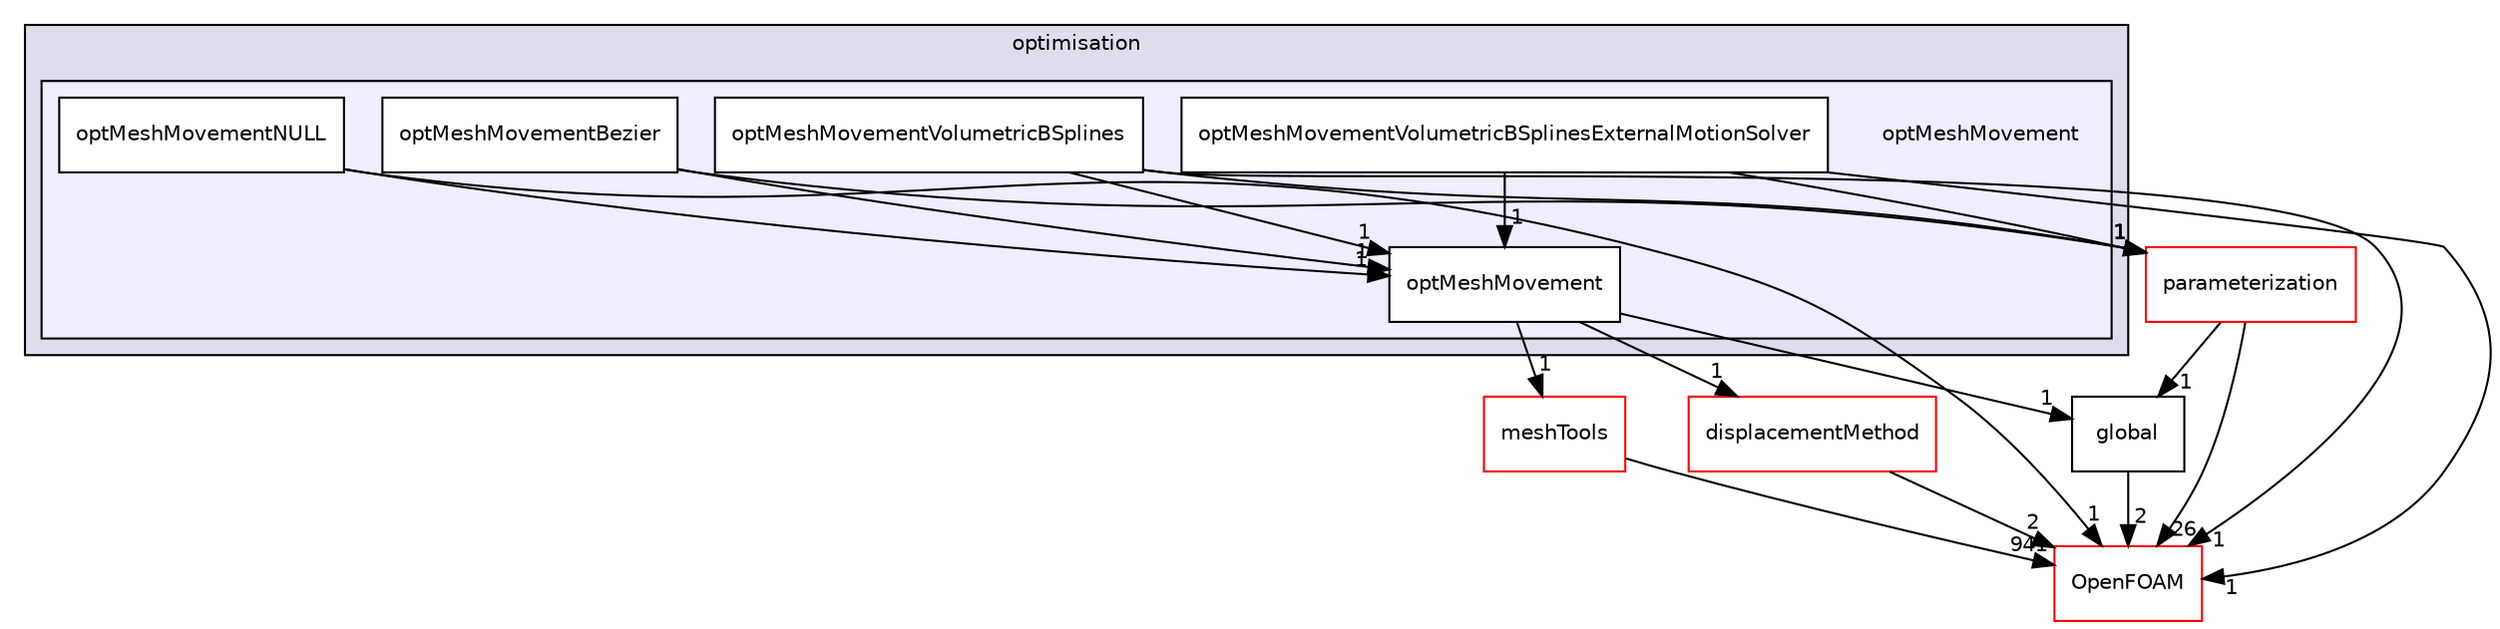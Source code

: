 digraph "src/optimisation/adjointOptimisation/adjoint/optimisation/optMeshMovement" {
  bgcolor=transparent;
  compound=true
  node [ fontsize="10", fontname="Helvetica"];
  edge [ labelfontsize="10", labelfontname="Helvetica"];
  subgraph clusterdir_4c08a66c3363b1709c4529c1c6cd2d18 {
    graph [ bgcolor="#ddddee", pencolor="black", label="optimisation" fontname="Helvetica", fontsize="10", URL="dir_4c08a66c3363b1709c4529c1c6cd2d18.html"]
  subgraph clusterdir_f33cf6d3df2df90519c8bae008080c01 {
    graph [ bgcolor="#eeeeff", pencolor="black", label="" URL="dir_f33cf6d3df2df90519c8bae008080c01.html"];
    dir_f33cf6d3df2df90519c8bae008080c01 [shape=plaintext label="optMeshMovement"];
    dir_09a1049f63232b02df57dfefdc67d2c6 [shape=box label="optMeshMovement" color="black" fillcolor="white" style="filled" URL="dir_09a1049f63232b02df57dfefdc67d2c6.html"];
    dir_d852da442223a29840000936b33d939e [shape=box label="optMeshMovementBezier" color="black" fillcolor="white" style="filled" URL="dir_d852da442223a29840000936b33d939e.html"];
    dir_4906c16db5d84375255130a39241e9f2 [shape=box label="optMeshMovementNULL" color="black" fillcolor="white" style="filled" URL="dir_4906c16db5d84375255130a39241e9f2.html"];
    dir_a0c2f2d176b036283b70c1484a286f8e [shape=box label="optMeshMovementVolumetricBSplines" color="black" fillcolor="white" style="filled" URL="dir_a0c2f2d176b036283b70c1484a286f8e.html"];
    dir_a53ebabae7d0cbb17bda6b2c4108d9cb [shape=box label="optMeshMovementVolumetricBSplinesExternalMotionSolver" color="black" fillcolor="white" style="filled" URL="dir_a53ebabae7d0cbb17bda6b2c4108d9cb.html"];
  }
  }
  dir_36c1c593bb5d5a705c176492dbdd0852 [shape=box label="displacementMethod" color="red" URL="dir_36c1c593bb5d5a705c176492dbdd0852.html"];
  dir_ae30ad0bef50cf391b24c614251bb9fd [shape=box label="meshTools" color="red" URL="dir_ae30ad0bef50cf391b24c614251bb9fd.html"];
  dir_b99de617d441e60a7bad4cdf0a5e480b [shape=box label="parameterization" color="red" URL="dir_b99de617d441e60a7bad4cdf0a5e480b.html"];
  dir_c5473ff19b20e6ec4dfe5c310b3778a8 [shape=box label="OpenFOAM" color="red" URL="dir_c5473ff19b20e6ec4dfe5c310b3778a8.html"];
  dir_dd56dc4c5f6c51768e20e60d3fce2a94 [shape=box label="global" URL="dir_dd56dc4c5f6c51768e20e60d3fce2a94.html"];
  dir_36c1c593bb5d5a705c176492dbdd0852->dir_c5473ff19b20e6ec4dfe5c310b3778a8 [headlabel="2", labeldistance=1.5 headhref="dir_002798_002151.html"];
  dir_ae30ad0bef50cf391b24c614251bb9fd->dir_c5473ff19b20e6ec4dfe5c310b3778a8 [headlabel="941", labeldistance=1.5 headhref="dir_001949_002151.html"];
  dir_d852da442223a29840000936b33d939e->dir_b99de617d441e60a7bad4cdf0a5e480b [headlabel="1", labeldistance=1.5 headhref="dir_002868_002883.html"];
  dir_d852da442223a29840000936b33d939e->dir_09a1049f63232b02df57dfefdc67d2c6 [headlabel="1", labeldistance=1.5 headhref="dir_002868_002867.html"];
  dir_a0c2f2d176b036283b70c1484a286f8e->dir_b99de617d441e60a7bad4cdf0a5e480b [headlabel="1", labeldistance=1.5 headhref="dir_002870_002883.html"];
  dir_a0c2f2d176b036283b70c1484a286f8e->dir_c5473ff19b20e6ec4dfe5c310b3778a8 [headlabel="1", labeldistance=1.5 headhref="dir_002870_002151.html"];
  dir_a0c2f2d176b036283b70c1484a286f8e->dir_09a1049f63232b02df57dfefdc67d2c6 [headlabel="1", labeldistance=1.5 headhref="dir_002870_002867.html"];
  dir_4906c16db5d84375255130a39241e9f2->dir_c5473ff19b20e6ec4dfe5c310b3778a8 [headlabel="1", labeldistance=1.5 headhref="dir_002869_002151.html"];
  dir_4906c16db5d84375255130a39241e9f2->dir_09a1049f63232b02df57dfefdc67d2c6 [headlabel="1", labeldistance=1.5 headhref="dir_002869_002867.html"];
  dir_b99de617d441e60a7bad4cdf0a5e480b->dir_c5473ff19b20e6ec4dfe5c310b3778a8 [headlabel="26", labeldistance=1.5 headhref="dir_002883_002151.html"];
  dir_b99de617d441e60a7bad4cdf0a5e480b->dir_dd56dc4c5f6c51768e20e60d3fce2a94 [headlabel="1", labeldistance=1.5 headhref="dir_002883_002819.html"];
  dir_a53ebabae7d0cbb17bda6b2c4108d9cb->dir_b99de617d441e60a7bad4cdf0a5e480b [headlabel="1", labeldistance=1.5 headhref="dir_002871_002883.html"];
  dir_a53ebabae7d0cbb17bda6b2c4108d9cb->dir_c5473ff19b20e6ec4dfe5c310b3778a8 [headlabel="1", labeldistance=1.5 headhref="dir_002871_002151.html"];
  dir_a53ebabae7d0cbb17bda6b2c4108d9cb->dir_09a1049f63232b02df57dfefdc67d2c6 [headlabel="1", labeldistance=1.5 headhref="dir_002871_002867.html"];
  dir_dd56dc4c5f6c51768e20e60d3fce2a94->dir_c5473ff19b20e6ec4dfe5c310b3778a8 [headlabel="2", labeldistance=1.5 headhref="dir_002819_002151.html"];
  dir_09a1049f63232b02df57dfefdc67d2c6->dir_36c1c593bb5d5a705c176492dbdd0852 [headlabel="1", labeldistance=1.5 headhref="dir_002867_002798.html"];
  dir_09a1049f63232b02df57dfefdc67d2c6->dir_ae30ad0bef50cf391b24c614251bb9fd [headlabel="1", labeldistance=1.5 headhref="dir_002867_001949.html"];
  dir_09a1049f63232b02df57dfefdc67d2c6->dir_dd56dc4c5f6c51768e20e60d3fce2a94 [headlabel="1", labeldistance=1.5 headhref="dir_002867_002819.html"];
}
